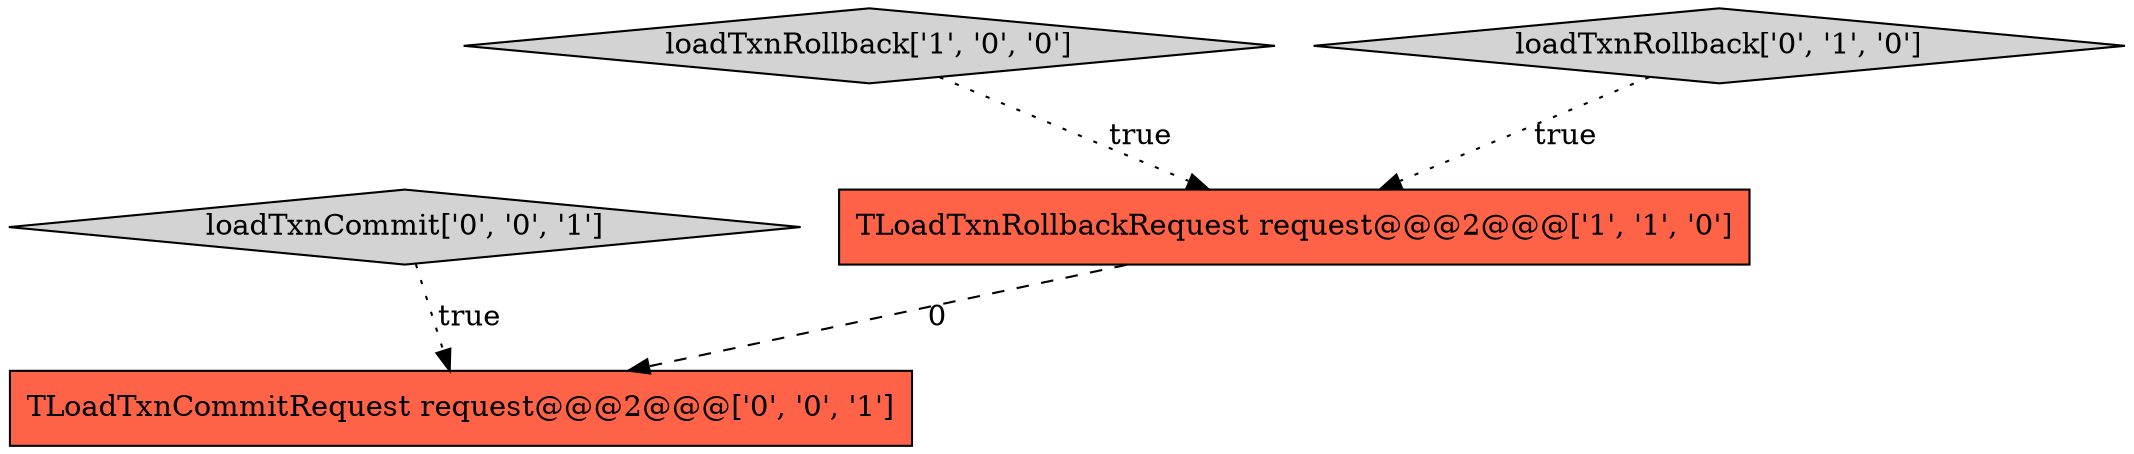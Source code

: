 digraph {
0 [style = filled, label = "TLoadTxnRollbackRequest request@@@2@@@['1', '1', '0']", fillcolor = tomato, shape = box image = "AAA0AAABBB1BBB"];
3 [style = filled, label = "TLoadTxnCommitRequest request@@@2@@@['0', '0', '1']", fillcolor = tomato, shape = box image = "AAA0AAABBB3BBB"];
4 [style = filled, label = "loadTxnCommit['0', '0', '1']", fillcolor = lightgray, shape = diamond image = "AAA0AAABBB3BBB"];
1 [style = filled, label = "loadTxnRollback['1', '0', '0']", fillcolor = lightgray, shape = diamond image = "AAA0AAABBB1BBB"];
2 [style = filled, label = "loadTxnRollback['0', '1', '0']", fillcolor = lightgray, shape = diamond image = "AAA0AAABBB2BBB"];
0->3 [style = dashed, label="0"];
2->0 [style = dotted, label="true"];
4->3 [style = dotted, label="true"];
1->0 [style = dotted, label="true"];
}
